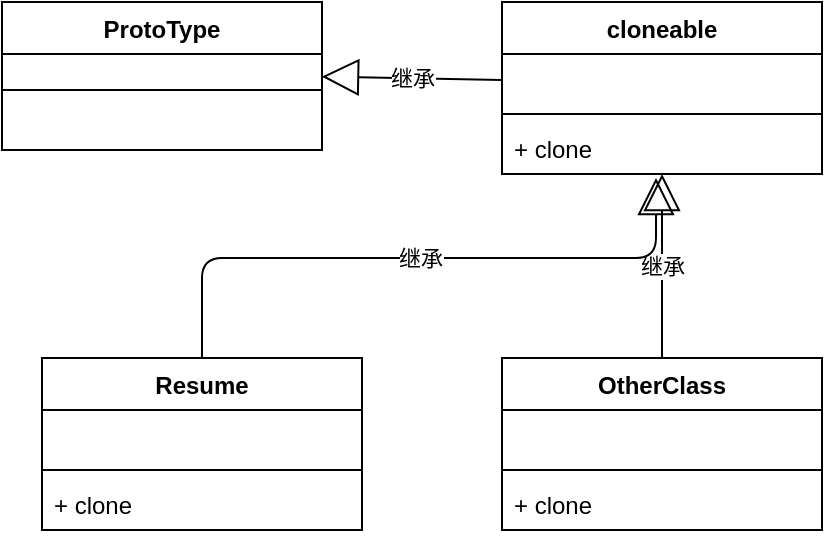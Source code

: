 <mxfile version="14.6.13" type="device"><diagram id="C5RBs43oDa-KdzZeNtuy" name="Page-1"><mxGraphModel dx="1360" dy="862" grid="1" gridSize="10" guides="1" tooltips="1" connect="1" arrows="1" fold="1" page="1" pageScale="1" pageWidth="827" pageHeight="1169" math="0" shadow="0"><root><mxCell id="WIyWlLk6GJQsqaUBKTNV-0"/><mxCell id="WIyWlLk6GJQsqaUBKTNV-1" parent="WIyWlLk6GJQsqaUBKTNV-0"/><mxCell id="8I5rXVQa21JAp8ZWJBMw-1" value="ProtoType" style="swimlane;fontStyle=1;align=center;verticalAlign=top;childLayout=stackLayout;horizontal=1;startSize=26;horizontalStack=0;resizeParent=1;resizeParentMax=0;resizeLast=0;collapsible=1;marginBottom=0;" vertex="1" parent="WIyWlLk6GJQsqaUBKTNV-1"><mxGeometry x="310" y="542" width="160" height="74" as="geometry"/></mxCell><mxCell id="8I5rXVQa21JAp8ZWJBMw-2" value=" " style="text;strokeColor=none;fillColor=none;align=left;verticalAlign=top;spacingLeft=4;spacingRight=4;overflow=hidden;rotatable=0;points=[[0,0.5],[1,0.5]];portConstraint=eastwest;" vertex="1" parent="8I5rXVQa21JAp8ZWJBMw-1"><mxGeometry y="26" width="160" height="14" as="geometry"/></mxCell><mxCell id="8I5rXVQa21JAp8ZWJBMw-3" value="" style="line;strokeWidth=1;fillColor=none;align=left;verticalAlign=middle;spacingTop=-1;spacingLeft=3;spacingRight=3;rotatable=0;labelPosition=right;points=[];portConstraint=eastwest;" vertex="1" parent="8I5rXVQa21JAp8ZWJBMw-1"><mxGeometry y="40" width="160" height="8" as="geometry"/></mxCell><mxCell id="8I5rXVQa21JAp8ZWJBMw-4" value=" " style="text;strokeColor=none;fillColor=none;align=left;verticalAlign=top;spacingLeft=4;spacingRight=4;overflow=hidden;rotatable=0;points=[[0,0.5],[1,0.5]];portConstraint=eastwest;" vertex="1" parent="8I5rXVQa21JAp8ZWJBMw-1"><mxGeometry y="48" width="160" height="26" as="geometry"/></mxCell><mxCell id="8I5rXVQa21JAp8ZWJBMw-5" value="cloneable" style="swimlane;fontStyle=1;align=center;verticalAlign=top;childLayout=stackLayout;horizontal=1;startSize=26;horizontalStack=0;resizeParent=1;resizeParentMax=0;resizeLast=0;collapsible=1;marginBottom=0;" vertex="1" parent="WIyWlLk6GJQsqaUBKTNV-1"><mxGeometry x="560" y="542" width="160" height="86" as="geometry"/></mxCell><mxCell id="8I5rXVQa21JAp8ZWJBMw-6" value=" " style="text;strokeColor=none;fillColor=none;align=left;verticalAlign=top;spacingLeft=4;spacingRight=4;overflow=hidden;rotatable=0;points=[[0,0.5],[1,0.5]];portConstraint=eastwest;" vertex="1" parent="8I5rXVQa21JAp8ZWJBMw-5"><mxGeometry y="26" width="160" height="26" as="geometry"/></mxCell><mxCell id="8I5rXVQa21JAp8ZWJBMw-7" value="" style="line;strokeWidth=1;fillColor=none;align=left;verticalAlign=middle;spacingTop=-1;spacingLeft=3;spacingRight=3;rotatable=0;labelPosition=right;points=[];portConstraint=eastwest;" vertex="1" parent="8I5rXVQa21JAp8ZWJBMw-5"><mxGeometry y="52" width="160" height="8" as="geometry"/></mxCell><mxCell id="8I5rXVQa21JAp8ZWJBMw-8" value="+ clone" style="text;strokeColor=none;fillColor=none;align=left;verticalAlign=top;spacingLeft=4;spacingRight=4;overflow=hidden;rotatable=0;points=[[0,0.5],[1,0.5]];portConstraint=eastwest;" vertex="1" parent="8I5rXVQa21JAp8ZWJBMw-5"><mxGeometry y="60" width="160" height="26" as="geometry"/></mxCell><mxCell id="8I5rXVQa21JAp8ZWJBMw-9" value="Resume" style="swimlane;fontStyle=1;align=center;verticalAlign=top;childLayout=stackLayout;horizontal=1;startSize=26;horizontalStack=0;resizeParent=1;resizeParentMax=0;resizeLast=0;collapsible=1;marginBottom=0;" vertex="1" parent="WIyWlLk6GJQsqaUBKTNV-1"><mxGeometry x="330" y="720" width="160" height="86" as="geometry"/></mxCell><mxCell id="8I5rXVQa21JAp8ZWJBMw-10" value=" " style="text;strokeColor=none;fillColor=none;align=left;verticalAlign=top;spacingLeft=4;spacingRight=4;overflow=hidden;rotatable=0;points=[[0,0.5],[1,0.5]];portConstraint=eastwest;" vertex="1" parent="8I5rXVQa21JAp8ZWJBMw-9"><mxGeometry y="26" width="160" height="26" as="geometry"/></mxCell><mxCell id="8I5rXVQa21JAp8ZWJBMw-11" value="" style="line;strokeWidth=1;fillColor=none;align=left;verticalAlign=middle;spacingTop=-1;spacingLeft=3;spacingRight=3;rotatable=0;labelPosition=right;points=[];portConstraint=eastwest;" vertex="1" parent="8I5rXVQa21JAp8ZWJBMw-9"><mxGeometry y="52" width="160" height="8" as="geometry"/></mxCell><mxCell id="8I5rXVQa21JAp8ZWJBMw-12" value="+ clone" style="text;strokeColor=none;fillColor=none;align=left;verticalAlign=top;spacingLeft=4;spacingRight=4;overflow=hidden;rotatable=0;points=[[0,0.5],[1,0.5]];portConstraint=eastwest;" vertex="1" parent="8I5rXVQa21JAp8ZWJBMw-9"><mxGeometry y="60" width="160" height="26" as="geometry"/></mxCell><mxCell id="8I5rXVQa21JAp8ZWJBMw-13" value="OtherClass" style="swimlane;fontStyle=1;align=center;verticalAlign=top;childLayout=stackLayout;horizontal=1;startSize=26;horizontalStack=0;resizeParent=1;resizeParentMax=0;resizeLast=0;collapsible=1;marginBottom=0;" vertex="1" parent="WIyWlLk6GJQsqaUBKTNV-1"><mxGeometry x="560" y="720" width="160" height="86" as="geometry"/></mxCell><mxCell id="8I5rXVQa21JAp8ZWJBMw-14" value=" " style="text;strokeColor=none;fillColor=none;align=left;verticalAlign=top;spacingLeft=4;spacingRight=4;overflow=hidden;rotatable=0;points=[[0,0.5],[1,0.5]];portConstraint=eastwest;" vertex="1" parent="8I5rXVQa21JAp8ZWJBMw-13"><mxGeometry y="26" width="160" height="26" as="geometry"/></mxCell><mxCell id="8I5rXVQa21JAp8ZWJBMw-15" value="" style="line;strokeWidth=1;fillColor=none;align=left;verticalAlign=middle;spacingTop=-1;spacingLeft=3;spacingRight=3;rotatable=0;labelPosition=right;points=[];portConstraint=eastwest;" vertex="1" parent="8I5rXVQa21JAp8ZWJBMw-13"><mxGeometry y="52" width="160" height="8" as="geometry"/></mxCell><mxCell id="8I5rXVQa21JAp8ZWJBMw-16" value="+ clone" style="text;strokeColor=none;fillColor=none;align=left;verticalAlign=top;spacingLeft=4;spacingRight=4;overflow=hidden;rotatable=0;points=[[0,0.5],[1,0.5]];portConstraint=eastwest;" vertex="1" parent="8I5rXVQa21JAp8ZWJBMw-13"><mxGeometry y="60" width="160" height="26" as="geometry"/></mxCell><mxCell id="8I5rXVQa21JAp8ZWJBMw-17" value="继承" style="endArrow=block;endSize=16;endFill=0;html=1;exitX=0;exitY=0.5;exitDx=0;exitDy=0;entryX=1;entryY=0.808;entryDx=0;entryDy=0;entryPerimeter=0;" edge="1" parent="WIyWlLk6GJQsqaUBKTNV-1" source="8I5rXVQa21JAp8ZWJBMw-6" target="8I5rXVQa21JAp8ZWJBMw-2"><mxGeometry width="160" relative="1" as="geometry"><mxPoint x="240" y="740" as="sourcePoint"/><mxPoint x="470" y="581" as="targetPoint"/></mxGeometry></mxCell><mxCell id="8I5rXVQa21JAp8ZWJBMw-18" value="继承" style="endArrow=block;endSize=16;endFill=0;html=1;exitX=0.5;exitY=0;exitDx=0;exitDy=0;" edge="1" parent="WIyWlLk6GJQsqaUBKTNV-1" source="8I5rXVQa21JAp8ZWJBMw-13" target="8I5rXVQa21JAp8ZWJBMw-8"><mxGeometry width="160" relative="1" as="geometry"><mxPoint x="570" y="591" as="sourcePoint"/><mxPoint x="483.04" y="597.994" as="targetPoint"/></mxGeometry></mxCell><mxCell id="8I5rXVQa21JAp8ZWJBMw-19" value="继承" style="endArrow=block;endSize=16;endFill=0;html=1;exitX=0.5;exitY=0;exitDx=0;exitDy=0;" edge="1" parent="WIyWlLk6GJQsqaUBKTNV-1" source="8I5rXVQa21JAp8ZWJBMw-9"><mxGeometry width="160" relative="1" as="geometry"><mxPoint x="640" y="730" as="sourcePoint"/><mxPoint x="637" y="630" as="targetPoint"/><Array as="points"><mxPoint x="410" y="670"/><mxPoint x="637" y="670"/></Array></mxGeometry></mxCell></root></mxGraphModel></diagram></mxfile>